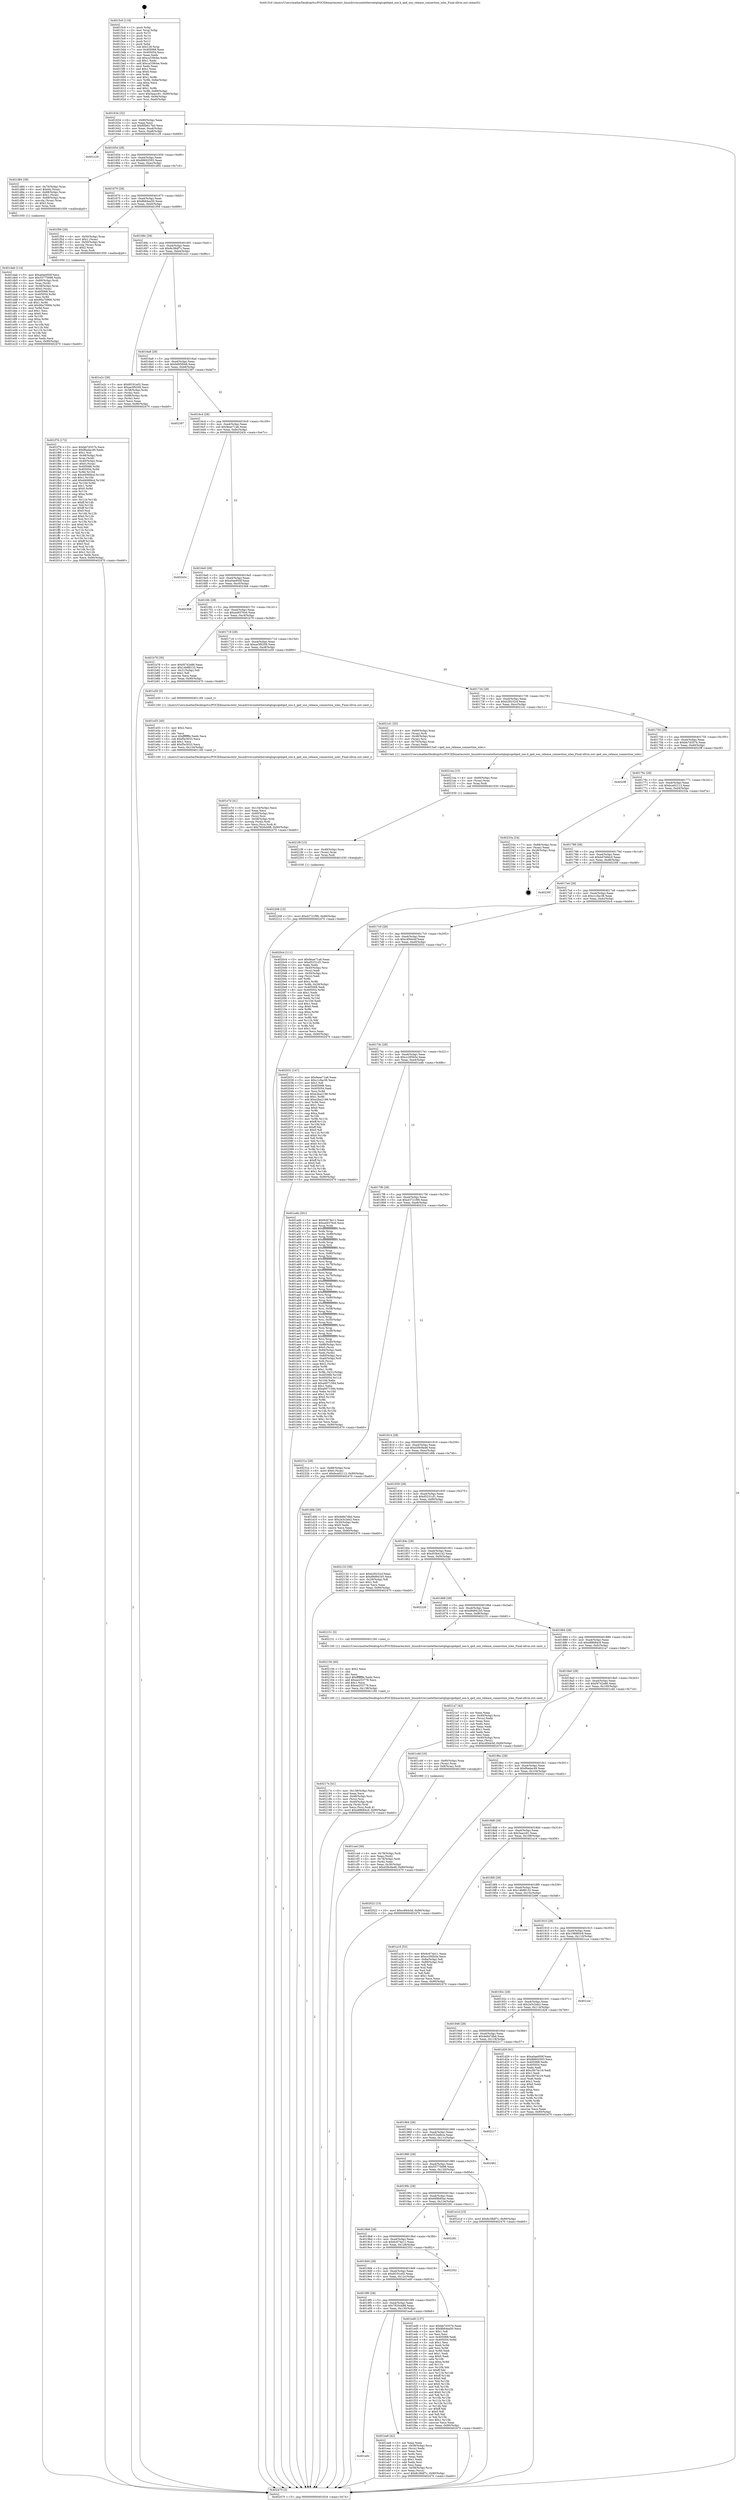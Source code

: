 digraph "0x4015c0" {
  label = "0x4015c0 (/mnt/c/Users/mathe/Desktop/tcc/POCII/binaries/extr_linuxdriversnetethernetqlogicqedqed_ooo.h_qed_ooo_release_connection_isles_Final-ollvm.out::main(0))"
  labelloc = "t"
  node[shape=record]

  Entry [label="",width=0.3,height=0.3,shape=circle,fillcolor=black,style=filled]
  "0x401634" [label="{
     0x401634 [32]\l
     | [instrs]\l
     &nbsp;&nbsp;0x401634 \<+6\>: mov -0x90(%rbp),%eax\l
     &nbsp;&nbsp;0x40163a \<+2\>: mov %eax,%ecx\l
     &nbsp;&nbsp;0x40163c \<+6\>: sub $0x85b617b0,%ecx\l
     &nbsp;&nbsp;0x401642 \<+6\>: mov %eax,-0xa4(%rbp)\l
     &nbsp;&nbsp;0x401648 \<+6\>: mov %ecx,-0xa8(%rbp)\l
     &nbsp;&nbsp;0x40164e \<+6\>: je 0000000000401c29 \<main+0x669\>\l
  }"]
  "0x401c29" [label="{
     0x401c29\l
  }", style=dashed]
  "0x401654" [label="{
     0x401654 [28]\l
     | [instrs]\l
     &nbsp;&nbsp;0x401654 \<+5\>: jmp 0000000000401659 \<main+0x99\>\l
     &nbsp;&nbsp;0x401659 \<+6\>: mov -0xa4(%rbp),%eax\l
     &nbsp;&nbsp;0x40165f \<+5\>: sub $0x89602503,%eax\l
     &nbsp;&nbsp;0x401664 \<+6\>: mov %eax,-0xac(%rbp)\l
     &nbsp;&nbsp;0x40166a \<+6\>: je 0000000000401d84 \<main+0x7c4\>\l
  }"]
  Exit [label="",width=0.3,height=0.3,shape=circle,fillcolor=black,style=filled,peripheries=2]
  "0x401d84" [label="{
     0x401d84 [39]\l
     | [instrs]\l
     &nbsp;&nbsp;0x401d84 \<+4\>: mov -0x70(%rbp),%rax\l
     &nbsp;&nbsp;0x401d88 \<+6\>: movl $0x64,(%rax)\l
     &nbsp;&nbsp;0x401d8e \<+4\>: mov -0x68(%rbp),%rax\l
     &nbsp;&nbsp;0x401d92 \<+6\>: movl $0x1,(%rax)\l
     &nbsp;&nbsp;0x401d98 \<+4\>: mov -0x68(%rbp),%rax\l
     &nbsp;&nbsp;0x401d9c \<+3\>: movslq (%rax),%rax\l
     &nbsp;&nbsp;0x401d9f \<+4\>: shl $0x2,%rax\l
     &nbsp;&nbsp;0x401da3 \<+3\>: mov %rax,%rdi\l
     &nbsp;&nbsp;0x401da6 \<+5\>: call 0000000000401050 \<malloc@plt\>\l
     | [calls]\l
     &nbsp;&nbsp;0x401050 \{1\} (unknown)\l
  }"]
  "0x401670" [label="{
     0x401670 [28]\l
     | [instrs]\l
     &nbsp;&nbsp;0x401670 \<+5\>: jmp 0000000000401675 \<main+0xb5\>\l
     &nbsp;&nbsp;0x401675 \<+6\>: mov -0xa4(%rbp),%eax\l
     &nbsp;&nbsp;0x40167b \<+5\>: sub $0x8b64ea50,%eax\l
     &nbsp;&nbsp;0x401680 \<+6\>: mov %eax,-0xb0(%rbp)\l
     &nbsp;&nbsp;0x401686 \<+6\>: je 0000000000401f59 \<main+0x999\>\l
  }"]
  "0x402208" [label="{
     0x402208 [15]\l
     | [instrs]\l
     &nbsp;&nbsp;0x402208 \<+10\>: movl $0xd3721f96,-0x90(%rbp)\l
     &nbsp;&nbsp;0x402212 \<+5\>: jmp 0000000000402470 \<main+0xeb0\>\l
  }"]
  "0x401f59" [label="{
     0x401f59 [29]\l
     | [instrs]\l
     &nbsp;&nbsp;0x401f59 \<+4\>: mov -0x50(%rbp),%rax\l
     &nbsp;&nbsp;0x401f5d \<+6\>: movl $0x1,(%rax)\l
     &nbsp;&nbsp;0x401f63 \<+4\>: mov -0x50(%rbp),%rax\l
     &nbsp;&nbsp;0x401f67 \<+3\>: movslq (%rax),%rax\l
     &nbsp;&nbsp;0x401f6a \<+4\>: shl $0x2,%rax\l
     &nbsp;&nbsp;0x401f6e \<+3\>: mov %rax,%rdi\l
     &nbsp;&nbsp;0x401f71 \<+5\>: call 0000000000401050 \<malloc@plt\>\l
     | [calls]\l
     &nbsp;&nbsp;0x401050 \{1\} (unknown)\l
  }"]
  "0x40168c" [label="{
     0x40168c [28]\l
     | [instrs]\l
     &nbsp;&nbsp;0x40168c \<+5\>: jmp 0000000000401691 \<main+0xd1\>\l
     &nbsp;&nbsp;0x401691 \<+6\>: mov -0xa4(%rbp),%eax\l
     &nbsp;&nbsp;0x401697 \<+5\>: sub $0x8c38df7c,%eax\l
     &nbsp;&nbsp;0x40169c \<+6\>: mov %eax,-0xb4(%rbp)\l
     &nbsp;&nbsp;0x4016a2 \<+6\>: je 0000000000401e2c \<main+0x86c\>\l
  }"]
  "0x4021f9" [label="{
     0x4021f9 [15]\l
     | [instrs]\l
     &nbsp;&nbsp;0x4021f9 \<+4\>: mov -0x48(%rbp),%rax\l
     &nbsp;&nbsp;0x4021fd \<+3\>: mov (%rax),%rax\l
     &nbsp;&nbsp;0x402200 \<+3\>: mov %rax,%rdi\l
     &nbsp;&nbsp;0x402203 \<+5\>: call 0000000000401030 \<free@plt\>\l
     | [calls]\l
     &nbsp;&nbsp;0x401030 \{1\} (unknown)\l
  }"]
  "0x401e2c" [label="{
     0x401e2c [36]\l
     | [instrs]\l
     &nbsp;&nbsp;0x401e2c \<+5\>: mov $0x6f191e02,%eax\l
     &nbsp;&nbsp;0x401e31 \<+5\>: mov $0xae3f0209,%ecx\l
     &nbsp;&nbsp;0x401e36 \<+4\>: mov -0x58(%rbp),%rdx\l
     &nbsp;&nbsp;0x401e3a \<+2\>: mov (%rdx),%esi\l
     &nbsp;&nbsp;0x401e3c \<+4\>: mov -0x68(%rbp),%rdx\l
     &nbsp;&nbsp;0x401e40 \<+2\>: cmp (%rdx),%esi\l
     &nbsp;&nbsp;0x401e42 \<+3\>: cmovl %ecx,%eax\l
     &nbsp;&nbsp;0x401e45 \<+6\>: mov %eax,-0x90(%rbp)\l
     &nbsp;&nbsp;0x401e4b \<+5\>: jmp 0000000000402470 \<main+0xeb0\>\l
  }"]
  "0x4016a8" [label="{
     0x4016a8 [28]\l
     | [instrs]\l
     &nbsp;&nbsp;0x4016a8 \<+5\>: jmp 00000000004016ad \<main+0xed\>\l
     &nbsp;&nbsp;0x4016ad \<+6\>: mov -0xa4(%rbp),%eax\l
     &nbsp;&nbsp;0x4016b3 \<+5\>: sub $0x9d95f048,%eax\l
     &nbsp;&nbsp;0x4016b8 \<+6\>: mov %eax,-0xb8(%rbp)\l
     &nbsp;&nbsp;0x4016be \<+6\>: je 0000000000402397 \<main+0xdd7\>\l
  }"]
  "0x4021ea" [label="{
     0x4021ea [15]\l
     | [instrs]\l
     &nbsp;&nbsp;0x4021ea \<+4\>: mov -0x60(%rbp),%rax\l
     &nbsp;&nbsp;0x4021ee \<+3\>: mov (%rax),%rax\l
     &nbsp;&nbsp;0x4021f1 \<+3\>: mov %rax,%rdi\l
     &nbsp;&nbsp;0x4021f4 \<+5\>: call 0000000000401030 \<free@plt\>\l
     | [calls]\l
     &nbsp;&nbsp;0x401030 \{1\} (unknown)\l
  }"]
  "0x402397" [label="{
     0x402397\l
  }", style=dashed]
  "0x4016c4" [label="{
     0x4016c4 [28]\l
     | [instrs]\l
     &nbsp;&nbsp;0x4016c4 \<+5\>: jmp 00000000004016c9 \<main+0x109\>\l
     &nbsp;&nbsp;0x4016c9 \<+6\>: mov -0xa4(%rbp),%eax\l
     &nbsp;&nbsp;0x4016cf \<+5\>: sub $0x9eae71a6,%eax\l
     &nbsp;&nbsp;0x4016d4 \<+6\>: mov %eax,-0xbc(%rbp)\l
     &nbsp;&nbsp;0x4016da \<+6\>: je 000000000040243c \<main+0xe7c\>\l
  }"]
  "0x40217e" [label="{
     0x40217e [41]\l
     | [instrs]\l
     &nbsp;&nbsp;0x40217e \<+6\>: mov -0x138(%rbp),%ecx\l
     &nbsp;&nbsp;0x402184 \<+3\>: imul %eax,%ecx\l
     &nbsp;&nbsp;0x402187 \<+4\>: mov -0x48(%rbp),%rsi\l
     &nbsp;&nbsp;0x40218b \<+3\>: mov (%rsi),%rsi\l
     &nbsp;&nbsp;0x40218e \<+4\>: mov -0x40(%rbp),%rdi\l
     &nbsp;&nbsp;0x402192 \<+3\>: movslq (%rdi),%rdi\l
     &nbsp;&nbsp;0x402195 \<+3\>: mov %ecx,(%rsi,%rdi,4)\l
     &nbsp;&nbsp;0x402198 \<+10\>: movl $0xe88684c9,-0x90(%rbp)\l
     &nbsp;&nbsp;0x4021a2 \<+5\>: jmp 0000000000402470 \<main+0xeb0\>\l
  }"]
  "0x40243c" [label="{
     0x40243c\l
  }", style=dashed]
  "0x4016e0" [label="{
     0x4016e0 [28]\l
     | [instrs]\l
     &nbsp;&nbsp;0x4016e0 \<+5\>: jmp 00000000004016e5 \<main+0x125\>\l
     &nbsp;&nbsp;0x4016e5 \<+6\>: mov -0xa4(%rbp),%eax\l
     &nbsp;&nbsp;0x4016eb \<+5\>: sub $0xa0ae950f,%eax\l
     &nbsp;&nbsp;0x4016f0 \<+6\>: mov %eax,-0xc0(%rbp)\l
     &nbsp;&nbsp;0x4016f6 \<+6\>: je 00000000004023b8 \<main+0xdf8\>\l
  }"]
  "0x402156" [label="{
     0x402156 [40]\l
     | [instrs]\l
     &nbsp;&nbsp;0x402156 \<+5\>: mov $0x2,%ecx\l
     &nbsp;&nbsp;0x40215b \<+1\>: cltd\l
     &nbsp;&nbsp;0x40215c \<+2\>: idiv %ecx\l
     &nbsp;&nbsp;0x40215e \<+6\>: imul $0xfffffffe,%edx,%ecx\l
     &nbsp;&nbsp;0x402164 \<+6\>: add $0xee253778,%ecx\l
     &nbsp;&nbsp;0x40216a \<+3\>: add $0x1,%ecx\l
     &nbsp;&nbsp;0x40216d \<+6\>: sub $0xee253778,%ecx\l
     &nbsp;&nbsp;0x402173 \<+6\>: mov %ecx,-0x138(%rbp)\l
     &nbsp;&nbsp;0x402179 \<+5\>: call 0000000000401160 \<next_i\>\l
     | [calls]\l
     &nbsp;&nbsp;0x401160 \{1\} (/mnt/c/Users/mathe/Desktop/tcc/POCII/binaries/extr_linuxdriversnetethernetqlogicqedqed_ooo.h_qed_ooo_release_connection_isles_Final-ollvm.out::next_i)\l
  }"]
  "0x4023b8" [label="{
     0x4023b8\l
  }", style=dashed]
  "0x4016fc" [label="{
     0x4016fc [28]\l
     | [instrs]\l
     &nbsp;&nbsp;0x4016fc \<+5\>: jmp 0000000000401701 \<main+0x141\>\l
     &nbsp;&nbsp;0x401701 \<+6\>: mov -0xa4(%rbp),%eax\l
     &nbsp;&nbsp;0x401707 \<+5\>: sub $0xa49376c6,%eax\l
     &nbsp;&nbsp;0x40170c \<+6\>: mov %eax,-0xc4(%rbp)\l
     &nbsp;&nbsp;0x401712 \<+6\>: je 0000000000401b78 \<main+0x5b8\>\l
  }"]
  "0x401f76" [label="{
     0x401f76 [172]\l
     | [instrs]\l
     &nbsp;&nbsp;0x401f76 \<+5\>: mov $0xbb7d357b,%ecx\l
     &nbsp;&nbsp;0x401f7b \<+5\>: mov $0xf6adac49,%edx\l
     &nbsp;&nbsp;0x401f80 \<+3\>: mov $0x1,%sil\l
     &nbsp;&nbsp;0x401f83 \<+4\>: mov -0x48(%rbp),%rdi\l
     &nbsp;&nbsp;0x401f87 \<+3\>: mov %rax,(%rdi)\l
     &nbsp;&nbsp;0x401f8a \<+4\>: mov -0x40(%rbp),%rax\l
     &nbsp;&nbsp;0x401f8e \<+6\>: movl $0x0,(%rax)\l
     &nbsp;&nbsp;0x401f94 \<+8\>: mov 0x405068,%r8d\l
     &nbsp;&nbsp;0x401f9c \<+8\>: mov 0x405054,%r9d\l
     &nbsp;&nbsp;0x401fa4 \<+3\>: mov %r8d,%r10d\l
     &nbsp;&nbsp;0x401fa7 \<+7\>: sub $0xd406fdcd,%r10d\l
     &nbsp;&nbsp;0x401fae \<+4\>: sub $0x1,%r10d\l
     &nbsp;&nbsp;0x401fb2 \<+7\>: add $0xd406fdcd,%r10d\l
     &nbsp;&nbsp;0x401fb9 \<+4\>: imul %r10d,%r8d\l
     &nbsp;&nbsp;0x401fbd \<+4\>: and $0x1,%r8d\l
     &nbsp;&nbsp;0x401fc1 \<+4\>: cmp $0x0,%r8d\l
     &nbsp;&nbsp;0x401fc5 \<+4\>: sete %r11b\l
     &nbsp;&nbsp;0x401fc9 \<+4\>: cmp $0xa,%r9d\l
     &nbsp;&nbsp;0x401fcd \<+3\>: setl %bl\l
     &nbsp;&nbsp;0x401fd0 \<+3\>: mov %r11b,%r14b\l
     &nbsp;&nbsp;0x401fd3 \<+4\>: xor $0xff,%r14b\l
     &nbsp;&nbsp;0x401fd7 \<+3\>: mov %bl,%r15b\l
     &nbsp;&nbsp;0x401fda \<+4\>: xor $0xff,%r15b\l
     &nbsp;&nbsp;0x401fde \<+4\>: xor $0x0,%sil\l
     &nbsp;&nbsp;0x401fe2 \<+3\>: mov %r14b,%r12b\l
     &nbsp;&nbsp;0x401fe5 \<+4\>: and $0x0,%r12b\l
     &nbsp;&nbsp;0x401fe9 \<+3\>: and %sil,%r11b\l
     &nbsp;&nbsp;0x401fec \<+3\>: mov %r15b,%r13b\l
     &nbsp;&nbsp;0x401fef \<+4\>: and $0x0,%r13b\l
     &nbsp;&nbsp;0x401ff3 \<+3\>: and %sil,%bl\l
     &nbsp;&nbsp;0x401ff6 \<+3\>: or %r11b,%r12b\l
     &nbsp;&nbsp;0x401ff9 \<+3\>: or %bl,%r13b\l
     &nbsp;&nbsp;0x401ffc \<+3\>: xor %r13b,%r12b\l
     &nbsp;&nbsp;0x401fff \<+3\>: or %r15b,%r14b\l
     &nbsp;&nbsp;0x402002 \<+4\>: xor $0xff,%r14b\l
     &nbsp;&nbsp;0x402006 \<+4\>: or $0x0,%sil\l
     &nbsp;&nbsp;0x40200a \<+3\>: and %sil,%r14b\l
     &nbsp;&nbsp;0x40200d \<+3\>: or %r14b,%r12b\l
     &nbsp;&nbsp;0x402010 \<+4\>: test $0x1,%r12b\l
     &nbsp;&nbsp;0x402014 \<+3\>: cmovne %edx,%ecx\l
     &nbsp;&nbsp;0x402017 \<+6\>: mov %ecx,-0x90(%rbp)\l
     &nbsp;&nbsp;0x40201d \<+5\>: jmp 0000000000402470 \<main+0xeb0\>\l
  }"]
  "0x401b78" [label="{
     0x401b78 [30]\l
     | [instrs]\l
     &nbsp;&nbsp;0x401b78 \<+5\>: mov $0xf4742e86,%eax\l
     &nbsp;&nbsp;0x401b7d \<+5\>: mov $0x14b88132,%ecx\l
     &nbsp;&nbsp;0x401b82 \<+3\>: mov -0x31(%rbp),%dl\l
     &nbsp;&nbsp;0x401b85 \<+3\>: test $0x1,%dl\l
     &nbsp;&nbsp;0x401b88 \<+3\>: cmovne %ecx,%eax\l
     &nbsp;&nbsp;0x401b8b \<+6\>: mov %eax,-0x90(%rbp)\l
     &nbsp;&nbsp;0x401b91 \<+5\>: jmp 0000000000402470 \<main+0xeb0\>\l
  }"]
  "0x401718" [label="{
     0x401718 [28]\l
     | [instrs]\l
     &nbsp;&nbsp;0x401718 \<+5\>: jmp 000000000040171d \<main+0x15d\>\l
     &nbsp;&nbsp;0x40171d \<+6\>: mov -0xa4(%rbp),%eax\l
     &nbsp;&nbsp;0x401723 \<+5\>: sub $0xae3f0209,%eax\l
     &nbsp;&nbsp;0x401728 \<+6\>: mov %eax,-0xc8(%rbp)\l
     &nbsp;&nbsp;0x40172e \<+6\>: je 0000000000401e50 \<main+0x890\>\l
  }"]
  "0x401a0c" [label="{
     0x401a0c\l
  }", style=dashed]
  "0x401e50" [label="{
     0x401e50 [5]\l
     | [instrs]\l
     &nbsp;&nbsp;0x401e50 \<+5\>: call 0000000000401160 \<next_i\>\l
     | [calls]\l
     &nbsp;&nbsp;0x401160 \{1\} (/mnt/c/Users/mathe/Desktop/tcc/POCII/binaries/extr_linuxdriversnetethernetqlogicqedqed_ooo.h_qed_ooo_release_connection_isles_Final-ollvm.out::next_i)\l
  }"]
  "0x401734" [label="{
     0x401734 [28]\l
     | [instrs]\l
     &nbsp;&nbsp;0x401734 \<+5\>: jmp 0000000000401739 \<main+0x179\>\l
     &nbsp;&nbsp;0x401739 \<+6\>: mov -0xa4(%rbp),%eax\l
     &nbsp;&nbsp;0x40173f \<+5\>: sub $0xb29232cf,%eax\l
     &nbsp;&nbsp;0x401744 \<+6\>: mov %eax,-0xcc(%rbp)\l
     &nbsp;&nbsp;0x40174a \<+6\>: je 00000000004021d1 \<main+0xc11\>\l
  }"]
  "0x401ea6" [label="{
     0x401ea6 [42]\l
     | [instrs]\l
     &nbsp;&nbsp;0x401ea6 \<+2\>: xor %eax,%eax\l
     &nbsp;&nbsp;0x401ea8 \<+4\>: mov -0x58(%rbp),%rcx\l
     &nbsp;&nbsp;0x401eac \<+2\>: mov (%rcx),%edx\l
     &nbsp;&nbsp;0x401eae \<+2\>: mov %eax,%esi\l
     &nbsp;&nbsp;0x401eb0 \<+2\>: sub %edx,%esi\l
     &nbsp;&nbsp;0x401eb2 \<+2\>: mov %eax,%edx\l
     &nbsp;&nbsp;0x401eb4 \<+3\>: sub $0x1,%edx\l
     &nbsp;&nbsp;0x401eb7 \<+2\>: add %edx,%esi\l
     &nbsp;&nbsp;0x401eb9 \<+2\>: sub %esi,%eax\l
     &nbsp;&nbsp;0x401ebb \<+4\>: mov -0x58(%rbp),%rcx\l
     &nbsp;&nbsp;0x401ebf \<+2\>: mov %eax,(%rcx)\l
     &nbsp;&nbsp;0x401ec1 \<+10\>: movl $0x8c38df7c,-0x90(%rbp)\l
     &nbsp;&nbsp;0x401ecb \<+5\>: jmp 0000000000402470 \<main+0xeb0\>\l
  }"]
  "0x4021d1" [label="{
     0x4021d1 [25]\l
     | [instrs]\l
     &nbsp;&nbsp;0x4021d1 \<+4\>: mov -0x60(%rbp),%rax\l
     &nbsp;&nbsp;0x4021d5 \<+3\>: mov (%rax),%rdi\l
     &nbsp;&nbsp;0x4021d8 \<+4\>: mov -0x48(%rbp),%rax\l
     &nbsp;&nbsp;0x4021dc \<+3\>: mov (%rax),%rsi\l
     &nbsp;&nbsp;0x4021df \<+4\>: mov -0x70(%rbp),%rax\l
     &nbsp;&nbsp;0x4021e3 \<+2\>: mov (%rax),%edx\l
     &nbsp;&nbsp;0x4021e5 \<+5\>: call 00000000004015a0 \<qed_ooo_release_connection_isles\>\l
     | [calls]\l
     &nbsp;&nbsp;0x4015a0 \{1\} (/mnt/c/Users/mathe/Desktop/tcc/POCII/binaries/extr_linuxdriversnetethernetqlogicqedqed_ooo.h_qed_ooo_release_connection_isles_Final-ollvm.out::qed_ooo_release_connection_isles)\l
  }"]
  "0x401750" [label="{
     0x401750 [28]\l
     | [instrs]\l
     &nbsp;&nbsp;0x401750 \<+5\>: jmp 0000000000401755 \<main+0x195\>\l
     &nbsp;&nbsp;0x401755 \<+6\>: mov -0xa4(%rbp),%eax\l
     &nbsp;&nbsp;0x40175b \<+5\>: sub $0xbb7d357b,%eax\l
     &nbsp;&nbsp;0x401760 \<+6\>: mov %eax,-0xd0(%rbp)\l
     &nbsp;&nbsp;0x401766 \<+6\>: je 00000000004023ff \<main+0xe3f\>\l
  }"]
  "0x4019f0" [label="{
     0x4019f0 [28]\l
     | [instrs]\l
     &nbsp;&nbsp;0x4019f0 \<+5\>: jmp 00000000004019f5 \<main+0x435\>\l
     &nbsp;&nbsp;0x4019f5 \<+6\>: mov -0xa4(%rbp),%eax\l
     &nbsp;&nbsp;0x4019fb \<+5\>: sub $0x7820cb98,%eax\l
     &nbsp;&nbsp;0x401a00 \<+6\>: mov %eax,-0x130(%rbp)\l
     &nbsp;&nbsp;0x401a06 \<+6\>: je 0000000000401ea6 \<main+0x8e6\>\l
  }"]
  "0x4023ff" [label="{
     0x4023ff\l
  }", style=dashed]
  "0x40176c" [label="{
     0x40176c [28]\l
     | [instrs]\l
     &nbsp;&nbsp;0x40176c \<+5\>: jmp 0000000000401771 \<main+0x1b1\>\l
     &nbsp;&nbsp;0x401771 \<+6\>: mov -0xa4(%rbp),%eax\l
     &nbsp;&nbsp;0x401777 \<+5\>: sub $0xbca02113,%eax\l
     &nbsp;&nbsp;0x40177c \<+6\>: mov %eax,-0xd4(%rbp)\l
     &nbsp;&nbsp;0x401782 \<+6\>: je 000000000040233a \<main+0xd7a\>\l
  }"]
  "0x401ed0" [label="{
     0x401ed0 [137]\l
     | [instrs]\l
     &nbsp;&nbsp;0x401ed0 \<+5\>: mov $0xbb7d357b,%eax\l
     &nbsp;&nbsp;0x401ed5 \<+5\>: mov $0x8b64ea50,%ecx\l
     &nbsp;&nbsp;0x401eda \<+2\>: mov $0x1,%dl\l
     &nbsp;&nbsp;0x401edc \<+2\>: xor %esi,%esi\l
     &nbsp;&nbsp;0x401ede \<+7\>: mov 0x405068,%edi\l
     &nbsp;&nbsp;0x401ee5 \<+8\>: mov 0x405054,%r8d\l
     &nbsp;&nbsp;0x401eed \<+3\>: sub $0x1,%esi\l
     &nbsp;&nbsp;0x401ef0 \<+3\>: mov %edi,%r9d\l
     &nbsp;&nbsp;0x401ef3 \<+3\>: add %esi,%r9d\l
     &nbsp;&nbsp;0x401ef6 \<+4\>: imul %r9d,%edi\l
     &nbsp;&nbsp;0x401efa \<+3\>: and $0x1,%edi\l
     &nbsp;&nbsp;0x401efd \<+3\>: cmp $0x0,%edi\l
     &nbsp;&nbsp;0x401f00 \<+4\>: sete %r10b\l
     &nbsp;&nbsp;0x401f04 \<+4\>: cmp $0xa,%r8d\l
     &nbsp;&nbsp;0x401f08 \<+4\>: setl %r11b\l
     &nbsp;&nbsp;0x401f0c \<+3\>: mov %r10b,%bl\l
     &nbsp;&nbsp;0x401f0f \<+3\>: xor $0xff,%bl\l
     &nbsp;&nbsp;0x401f12 \<+3\>: mov %r11b,%r14b\l
     &nbsp;&nbsp;0x401f15 \<+4\>: xor $0xff,%r14b\l
     &nbsp;&nbsp;0x401f19 \<+3\>: xor $0x0,%dl\l
     &nbsp;&nbsp;0x401f1c \<+3\>: mov %bl,%r15b\l
     &nbsp;&nbsp;0x401f1f \<+4\>: and $0x0,%r15b\l
     &nbsp;&nbsp;0x401f23 \<+3\>: and %dl,%r10b\l
     &nbsp;&nbsp;0x401f26 \<+3\>: mov %r14b,%r12b\l
     &nbsp;&nbsp;0x401f29 \<+4\>: and $0x0,%r12b\l
     &nbsp;&nbsp;0x401f2d \<+3\>: and %dl,%r11b\l
     &nbsp;&nbsp;0x401f30 \<+3\>: or %r10b,%r15b\l
     &nbsp;&nbsp;0x401f33 \<+3\>: or %r11b,%r12b\l
     &nbsp;&nbsp;0x401f36 \<+3\>: xor %r12b,%r15b\l
     &nbsp;&nbsp;0x401f39 \<+3\>: or %r14b,%bl\l
     &nbsp;&nbsp;0x401f3c \<+3\>: xor $0xff,%bl\l
     &nbsp;&nbsp;0x401f3f \<+3\>: or $0x0,%dl\l
     &nbsp;&nbsp;0x401f42 \<+2\>: and %dl,%bl\l
     &nbsp;&nbsp;0x401f44 \<+3\>: or %bl,%r15b\l
     &nbsp;&nbsp;0x401f47 \<+4\>: test $0x1,%r15b\l
     &nbsp;&nbsp;0x401f4b \<+3\>: cmovne %ecx,%eax\l
     &nbsp;&nbsp;0x401f4e \<+6\>: mov %eax,-0x90(%rbp)\l
     &nbsp;&nbsp;0x401f54 \<+5\>: jmp 0000000000402470 \<main+0xeb0\>\l
  }"]
  "0x40233a" [label="{
     0x40233a [24]\l
     | [instrs]\l
     &nbsp;&nbsp;0x40233a \<+7\>: mov -0x88(%rbp),%rax\l
     &nbsp;&nbsp;0x402341 \<+2\>: mov (%rax),%eax\l
     &nbsp;&nbsp;0x402343 \<+4\>: lea -0x28(%rbp),%rsp\l
     &nbsp;&nbsp;0x402347 \<+1\>: pop %rbx\l
     &nbsp;&nbsp;0x402348 \<+2\>: pop %r12\l
     &nbsp;&nbsp;0x40234a \<+2\>: pop %r13\l
     &nbsp;&nbsp;0x40234c \<+2\>: pop %r14\l
     &nbsp;&nbsp;0x40234e \<+2\>: pop %r15\l
     &nbsp;&nbsp;0x402350 \<+1\>: pop %rbp\l
     &nbsp;&nbsp;0x402351 \<+1\>: ret\l
  }"]
  "0x401788" [label="{
     0x401788 [28]\l
     | [instrs]\l
     &nbsp;&nbsp;0x401788 \<+5\>: jmp 000000000040178d \<main+0x1cd\>\l
     &nbsp;&nbsp;0x40178d \<+6\>: mov -0xa4(%rbp),%eax\l
     &nbsp;&nbsp;0x401793 \<+5\>: sub $0xbd7b94c0,%eax\l
     &nbsp;&nbsp;0x401798 \<+6\>: mov %eax,-0xd8(%rbp)\l
     &nbsp;&nbsp;0x40179e \<+6\>: je 000000000040230f \<main+0xd4f\>\l
  }"]
  "0x4019d4" [label="{
     0x4019d4 [28]\l
     | [instrs]\l
     &nbsp;&nbsp;0x4019d4 \<+5\>: jmp 00000000004019d9 \<main+0x419\>\l
     &nbsp;&nbsp;0x4019d9 \<+6\>: mov -0xa4(%rbp),%eax\l
     &nbsp;&nbsp;0x4019df \<+5\>: sub $0x6f191e02,%eax\l
     &nbsp;&nbsp;0x4019e4 \<+6\>: mov %eax,-0x12c(%rbp)\l
     &nbsp;&nbsp;0x4019ea \<+6\>: je 0000000000401ed0 \<main+0x910\>\l
  }"]
  "0x40230f" [label="{
     0x40230f\l
  }", style=dashed]
  "0x4017a4" [label="{
     0x4017a4 [28]\l
     | [instrs]\l
     &nbsp;&nbsp;0x4017a4 \<+5\>: jmp 00000000004017a9 \<main+0x1e9\>\l
     &nbsp;&nbsp;0x4017a9 \<+6\>: mov -0xa4(%rbp),%eax\l
     &nbsp;&nbsp;0x4017af \<+5\>: sub $0xc1cfac38,%eax\l
     &nbsp;&nbsp;0x4017b4 \<+6\>: mov %eax,-0xdc(%rbp)\l
     &nbsp;&nbsp;0x4017ba \<+6\>: je 00000000004020c4 \<main+0xb04\>\l
  }"]
  "0x402352" [label="{
     0x402352\l
  }", style=dashed]
  "0x4020c4" [label="{
     0x4020c4 [111]\l
     | [instrs]\l
     &nbsp;&nbsp;0x4020c4 \<+5\>: mov $0x9eae71a6,%eax\l
     &nbsp;&nbsp;0x4020c9 \<+5\>: mov $0xd5231cf1,%ecx\l
     &nbsp;&nbsp;0x4020ce \<+2\>: xor %edx,%edx\l
     &nbsp;&nbsp;0x4020d0 \<+4\>: mov -0x40(%rbp),%rsi\l
     &nbsp;&nbsp;0x4020d4 \<+2\>: mov (%rsi),%edi\l
     &nbsp;&nbsp;0x4020d6 \<+4\>: mov -0x50(%rbp),%rsi\l
     &nbsp;&nbsp;0x4020da \<+2\>: cmp (%rsi),%edi\l
     &nbsp;&nbsp;0x4020dc \<+4\>: setl %r8b\l
     &nbsp;&nbsp;0x4020e0 \<+4\>: and $0x1,%r8b\l
     &nbsp;&nbsp;0x4020e4 \<+4\>: mov %r8b,-0x29(%rbp)\l
     &nbsp;&nbsp;0x4020e8 \<+7\>: mov 0x405068,%edi\l
     &nbsp;&nbsp;0x4020ef \<+8\>: mov 0x405054,%r9d\l
     &nbsp;&nbsp;0x4020f7 \<+3\>: sub $0x1,%edx\l
     &nbsp;&nbsp;0x4020fa \<+3\>: mov %edi,%r10d\l
     &nbsp;&nbsp;0x4020fd \<+3\>: add %edx,%r10d\l
     &nbsp;&nbsp;0x402100 \<+4\>: imul %r10d,%edi\l
     &nbsp;&nbsp;0x402104 \<+3\>: and $0x1,%edi\l
     &nbsp;&nbsp;0x402107 \<+3\>: cmp $0x0,%edi\l
     &nbsp;&nbsp;0x40210a \<+4\>: sete %r8b\l
     &nbsp;&nbsp;0x40210e \<+4\>: cmp $0xa,%r9d\l
     &nbsp;&nbsp;0x402112 \<+4\>: setl %r11b\l
     &nbsp;&nbsp;0x402116 \<+3\>: mov %r8b,%bl\l
     &nbsp;&nbsp;0x402119 \<+3\>: and %r11b,%bl\l
     &nbsp;&nbsp;0x40211c \<+3\>: xor %r11b,%r8b\l
     &nbsp;&nbsp;0x40211f \<+3\>: or %r8b,%bl\l
     &nbsp;&nbsp;0x402122 \<+3\>: test $0x1,%bl\l
     &nbsp;&nbsp;0x402125 \<+3\>: cmovne %ecx,%eax\l
     &nbsp;&nbsp;0x402128 \<+6\>: mov %eax,-0x90(%rbp)\l
     &nbsp;&nbsp;0x40212e \<+5\>: jmp 0000000000402470 \<main+0xeb0\>\l
  }"]
  "0x4017c0" [label="{
     0x4017c0 [28]\l
     | [instrs]\l
     &nbsp;&nbsp;0x4017c0 \<+5\>: jmp 00000000004017c5 \<main+0x205\>\l
     &nbsp;&nbsp;0x4017c5 \<+6\>: mov -0xa4(%rbp),%eax\l
     &nbsp;&nbsp;0x4017cb \<+5\>: sub $0xc4f44cbf,%eax\l
     &nbsp;&nbsp;0x4017d0 \<+6\>: mov %eax,-0xe0(%rbp)\l
     &nbsp;&nbsp;0x4017d6 \<+6\>: je 0000000000402031 \<main+0xa71\>\l
  }"]
  "0x4019b8" [label="{
     0x4019b8 [28]\l
     | [instrs]\l
     &nbsp;&nbsp;0x4019b8 \<+5\>: jmp 00000000004019bd \<main+0x3fd\>\l
     &nbsp;&nbsp;0x4019bd \<+6\>: mov -0xa4(%rbp),%eax\l
     &nbsp;&nbsp;0x4019c3 \<+5\>: sub $0x6c674e11,%eax\l
     &nbsp;&nbsp;0x4019c8 \<+6\>: mov %eax,-0x128(%rbp)\l
     &nbsp;&nbsp;0x4019ce \<+6\>: je 0000000000402352 \<main+0xd92\>\l
  }"]
  "0x402031" [label="{
     0x402031 [147]\l
     | [instrs]\l
     &nbsp;&nbsp;0x402031 \<+5\>: mov $0x9eae71a6,%eax\l
     &nbsp;&nbsp;0x402036 \<+5\>: mov $0xc1cfac38,%ecx\l
     &nbsp;&nbsp;0x40203b \<+2\>: mov $0x1,%dl\l
     &nbsp;&nbsp;0x40203d \<+7\>: mov 0x405068,%esi\l
     &nbsp;&nbsp;0x402044 \<+7\>: mov 0x405054,%edi\l
     &nbsp;&nbsp;0x40204b \<+3\>: mov %esi,%r8d\l
     &nbsp;&nbsp;0x40204e \<+7\>: sub $0xe2ba2198,%r8d\l
     &nbsp;&nbsp;0x402055 \<+4\>: sub $0x1,%r8d\l
     &nbsp;&nbsp;0x402059 \<+7\>: add $0xe2ba2198,%r8d\l
     &nbsp;&nbsp;0x402060 \<+4\>: imul %r8d,%esi\l
     &nbsp;&nbsp;0x402064 \<+3\>: and $0x1,%esi\l
     &nbsp;&nbsp;0x402067 \<+3\>: cmp $0x0,%esi\l
     &nbsp;&nbsp;0x40206a \<+4\>: sete %r9b\l
     &nbsp;&nbsp;0x40206e \<+3\>: cmp $0xa,%edi\l
     &nbsp;&nbsp;0x402071 \<+4\>: setl %r10b\l
     &nbsp;&nbsp;0x402075 \<+3\>: mov %r9b,%r11b\l
     &nbsp;&nbsp;0x402078 \<+4\>: xor $0xff,%r11b\l
     &nbsp;&nbsp;0x40207c \<+3\>: mov %r10b,%bl\l
     &nbsp;&nbsp;0x40207f \<+3\>: xor $0xff,%bl\l
     &nbsp;&nbsp;0x402082 \<+3\>: xor $0x0,%dl\l
     &nbsp;&nbsp;0x402085 \<+3\>: mov %r11b,%r14b\l
     &nbsp;&nbsp;0x402088 \<+4\>: and $0x0,%r14b\l
     &nbsp;&nbsp;0x40208c \<+3\>: and %dl,%r9b\l
     &nbsp;&nbsp;0x40208f \<+3\>: mov %bl,%r15b\l
     &nbsp;&nbsp;0x402092 \<+4\>: and $0x0,%r15b\l
     &nbsp;&nbsp;0x402096 \<+3\>: and %dl,%r10b\l
     &nbsp;&nbsp;0x402099 \<+3\>: or %r9b,%r14b\l
     &nbsp;&nbsp;0x40209c \<+3\>: or %r10b,%r15b\l
     &nbsp;&nbsp;0x40209f \<+3\>: xor %r15b,%r14b\l
     &nbsp;&nbsp;0x4020a2 \<+3\>: or %bl,%r11b\l
     &nbsp;&nbsp;0x4020a5 \<+4\>: xor $0xff,%r11b\l
     &nbsp;&nbsp;0x4020a9 \<+3\>: or $0x0,%dl\l
     &nbsp;&nbsp;0x4020ac \<+3\>: and %dl,%r11b\l
     &nbsp;&nbsp;0x4020af \<+3\>: or %r11b,%r14b\l
     &nbsp;&nbsp;0x4020b2 \<+4\>: test $0x1,%r14b\l
     &nbsp;&nbsp;0x4020b6 \<+3\>: cmovne %ecx,%eax\l
     &nbsp;&nbsp;0x4020b9 \<+6\>: mov %eax,-0x90(%rbp)\l
     &nbsp;&nbsp;0x4020bf \<+5\>: jmp 0000000000402470 \<main+0xeb0\>\l
  }"]
  "0x4017dc" [label="{
     0x4017dc [28]\l
     | [instrs]\l
     &nbsp;&nbsp;0x4017dc \<+5\>: jmp 00000000004017e1 \<main+0x221\>\l
     &nbsp;&nbsp;0x4017e1 \<+6\>: mov -0xa4(%rbp),%eax\l
     &nbsp;&nbsp;0x4017e7 \<+5\>: sub $0xcc295b5e,%eax\l
     &nbsp;&nbsp;0x4017ec \<+6\>: mov %eax,-0xe4(%rbp)\l
     &nbsp;&nbsp;0x4017f2 \<+6\>: je 0000000000401a4b \<main+0x48b\>\l
  }"]
  "0x402281" [label="{
     0x402281\l
  }", style=dashed]
  "0x401a4b" [label="{
     0x401a4b [301]\l
     | [instrs]\l
     &nbsp;&nbsp;0x401a4b \<+5\>: mov $0x6c674e11,%eax\l
     &nbsp;&nbsp;0x401a50 \<+5\>: mov $0xa49376c6,%ecx\l
     &nbsp;&nbsp;0x401a55 \<+3\>: mov %rsp,%rdx\l
     &nbsp;&nbsp;0x401a58 \<+4\>: add $0xfffffffffffffff0,%rdx\l
     &nbsp;&nbsp;0x401a5c \<+3\>: mov %rdx,%rsp\l
     &nbsp;&nbsp;0x401a5f \<+7\>: mov %rdx,-0x88(%rbp)\l
     &nbsp;&nbsp;0x401a66 \<+3\>: mov %rsp,%rdx\l
     &nbsp;&nbsp;0x401a69 \<+4\>: add $0xfffffffffffffff0,%rdx\l
     &nbsp;&nbsp;0x401a6d \<+3\>: mov %rdx,%rsp\l
     &nbsp;&nbsp;0x401a70 \<+3\>: mov %rsp,%rsi\l
     &nbsp;&nbsp;0x401a73 \<+4\>: add $0xfffffffffffffff0,%rsi\l
     &nbsp;&nbsp;0x401a77 \<+3\>: mov %rsi,%rsp\l
     &nbsp;&nbsp;0x401a7a \<+4\>: mov %rsi,-0x80(%rbp)\l
     &nbsp;&nbsp;0x401a7e \<+3\>: mov %rsp,%rsi\l
     &nbsp;&nbsp;0x401a81 \<+4\>: add $0xfffffffffffffff0,%rsi\l
     &nbsp;&nbsp;0x401a85 \<+3\>: mov %rsi,%rsp\l
     &nbsp;&nbsp;0x401a88 \<+4\>: mov %rsi,-0x78(%rbp)\l
     &nbsp;&nbsp;0x401a8c \<+3\>: mov %rsp,%rsi\l
     &nbsp;&nbsp;0x401a8f \<+4\>: add $0xfffffffffffffff0,%rsi\l
     &nbsp;&nbsp;0x401a93 \<+3\>: mov %rsi,%rsp\l
     &nbsp;&nbsp;0x401a96 \<+4\>: mov %rsi,-0x70(%rbp)\l
     &nbsp;&nbsp;0x401a9a \<+3\>: mov %rsp,%rsi\l
     &nbsp;&nbsp;0x401a9d \<+4\>: add $0xfffffffffffffff0,%rsi\l
     &nbsp;&nbsp;0x401aa1 \<+3\>: mov %rsi,%rsp\l
     &nbsp;&nbsp;0x401aa4 \<+4\>: mov %rsi,-0x68(%rbp)\l
     &nbsp;&nbsp;0x401aa8 \<+3\>: mov %rsp,%rsi\l
     &nbsp;&nbsp;0x401aab \<+4\>: add $0xfffffffffffffff0,%rsi\l
     &nbsp;&nbsp;0x401aaf \<+3\>: mov %rsi,%rsp\l
     &nbsp;&nbsp;0x401ab2 \<+4\>: mov %rsi,-0x60(%rbp)\l
     &nbsp;&nbsp;0x401ab6 \<+3\>: mov %rsp,%rsi\l
     &nbsp;&nbsp;0x401ab9 \<+4\>: add $0xfffffffffffffff0,%rsi\l
     &nbsp;&nbsp;0x401abd \<+3\>: mov %rsi,%rsp\l
     &nbsp;&nbsp;0x401ac0 \<+4\>: mov %rsi,-0x58(%rbp)\l
     &nbsp;&nbsp;0x401ac4 \<+3\>: mov %rsp,%rsi\l
     &nbsp;&nbsp;0x401ac7 \<+4\>: add $0xfffffffffffffff0,%rsi\l
     &nbsp;&nbsp;0x401acb \<+3\>: mov %rsi,%rsp\l
     &nbsp;&nbsp;0x401ace \<+4\>: mov %rsi,-0x50(%rbp)\l
     &nbsp;&nbsp;0x401ad2 \<+3\>: mov %rsp,%rsi\l
     &nbsp;&nbsp;0x401ad5 \<+4\>: add $0xfffffffffffffff0,%rsi\l
     &nbsp;&nbsp;0x401ad9 \<+3\>: mov %rsi,%rsp\l
     &nbsp;&nbsp;0x401adc \<+4\>: mov %rsi,-0x48(%rbp)\l
     &nbsp;&nbsp;0x401ae0 \<+3\>: mov %rsp,%rsi\l
     &nbsp;&nbsp;0x401ae3 \<+4\>: add $0xfffffffffffffff0,%rsi\l
     &nbsp;&nbsp;0x401ae7 \<+3\>: mov %rsi,%rsp\l
     &nbsp;&nbsp;0x401aea \<+4\>: mov %rsi,-0x40(%rbp)\l
     &nbsp;&nbsp;0x401aee \<+7\>: mov -0x88(%rbp),%rsi\l
     &nbsp;&nbsp;0x401af5 \<+6\>: movl $0x0,(%rsi)\l
     &nbsp;&nbsp;0x401afb \<+6\>: mov -0x94(%rbp),%edi\l
     &nbsp;&nbsp;0x401b01 \<+2\>: mov %edi,(%rdx)\l
     &nbsp;&nbsp;0x401b03 \<+4\>: mov -0x80(%rbp),%rsi\l
     &nbsp;&nbsp;0x401b07 \<+7\>: mov -0xa0(%rbp),%r8\l
     &nbsp;&nbsp;0x401b0e \<+3\>: mov %r8,(%rsi)\l
     &nbsp;&nbsp;0x401b11 \<+3\>: cmpl $0x2,(%rdx)\l
     &nbsp;&nbsp;0x401b14 \<+4\>: setne %r9b\l
     &nbsp;&nbsp;0x401b18 \<+4\>: and $0x1,%r9b\l
     &nbsp;&nbsp;0x401b1c \<+4\>: mov %r9b,-0x31(%rbp)\l
     &nbsp;&nbsp;0x401b20 \<+8\>: mov 0x405068,%r10d\l
     &nbsp;&nbsp;0x401b28 \<+8\>: mov 0x405054,%r11d\l
     &nbsp;&nbsp;0x401b30 \<+3\>: mov %r10d,%ebx\l
     &nbsp;&nbsp;0x401b33 \<+6\>: add $0xa6071584,%ebx\l
     &nbsp;&nbsp;0x401b39 \<+3\>: sub $0x1,%ebx\l
     &nbsp;&nbsp;0x401b3c \<+6\>: sub $0xa6071584,%ebx\l
     &nbsp;&nbsp;0x401b42 \<+4\>: imul %ebx,%r10d\l
     &nbsp;&nbsp;0x401b46 \<+4\>: and $0x1,%r10d\l
     &nbsp;&nbsp;0x401b4a \<+4\>: cmp $0x0,%r10d\l
     &nbsp;&nbsp;0x401b4e \<+4\>: sete %r9b\l
     &nbsp;&nbsp;0x401b52 \<+4\>: cmp $0xa,%r11d\l
     &nbsp;&nbsp;0x401b56 \<+4\>: setl %r14b\l
     &nbsp;&nbsp;0x401b5a \<+3\>: mov %r9b,%r15b\l
     &nbsp;&nbsp;0x401b5d \<+3\>: and %r14b,%r15b\l
     &nbsp;&nbsp;0x401b60 \<+3\>: xor %r14b,%r9b\l
     &nbsp;&nbsp;0x401b63 \<+3\>: or %r9b,%r15b\l
     &nbsp;&nbsp;0x401b66 \<+4\>: test $0x1,%r15b\l
     &nbsp;&nbsp;0x401b6a \<+3\>: cmovne %ecx,%eax\l
     &nbsp;&nbsp;0x401b6d \<+6\>: mov %eax,-0x90(%rbp)\l
     &nbsp;&nbsp;0x401b73 \<+5\>: jmp 0000000000402470 \<main+0xeb0\>\l
  }"]
  "0x4017f8" [label="{
     0x4017f8 [28]\l
     | [instrs]\l
     &nbsp;&nbsp;0x4017f8 \<+5\>: jmp 00000000004017fd \<main+0x23d\>\l
     &nbsp;&nbsp;0x4017fd \<+6\>: mov -0xa4(%rbp),%eax\l
     &nbsp;&nbsp;0x401803 \<+5\>: sub $0xd3721f96,%eax\l
     &nbsp;&nbsp;0x401808 \<+6\>: mov %eax,-0xe8(%rbp)\l
     &nbsp;&nbsp;0x40180e \<+6\>: je 000000000040231e \<main+0xd5e\>\l
  }"]
  "0x401e7d" [label="{
     0x401e7d [41]\l
     | [instrs]\l
     &nbsp;&nbsp;0x401e7d \<+6\>: mov -0x134(%rbp),%ecx\l
     &nbsp;&nbsp;0x401e83 \<+3\>: imul %eax,%ecx\l
     &nbsp;&nbsp;0x401e86 \<+4\>: mov -0x60(%rbp),%rsi\l
     &nbsp;&nbsp;0x401e8a \<+3\>: mov (%rsi),%rsi\l
     &nbsp;&nbsp;0x401e8d \<+4\>: mov -0x58(%rbp),%rdi\l
     &nbsp;&nbsp;0x401e91 \<+3\>: movslq (%rdi),%rdi\l
     &nbsp;&nbsp;0x401e94 \<+3\>: mov %ecx,(%rsi,%rdi,4)\l
     &nbsp;&nbsp;0x401e97 \<+10\>: movl $0x7820cb98,-0x90(%rbp)\l
     &nbsp;&nbsp;0x401ea1 \<+5\>: jmp 0000000000402470 \<main+0xeb0\>\l
  }"]
  "0x40231e" [label="{
     0x40231e [28]\l
     | [instrs]\l
     &nbsp;&nbsp;0x40231e \<+7\>: mov -0x88(%rbp),%rax\l
     &nbsp;&nbsp;0x402325 \<+6\>: movl $0x0,(%rax)\l
     &nbsp;&nbsp;0x40232b \<+10\>: movl $0xbca02113,-0x90(%rbp)\l
     &nbsp;&nbsp;0x402335 \<+5\>: jmp 0000000000402470 \<main+0xeb0\>\l
  }"]
  "0x401814" [label="{
     0x401814 [28]\l
     | [instrs]\l
     &nbsp;&nbsp;0x401814 \<+5\>: jmp 0000000000401819 \<main+0x259\>\l
     &nbsp;&nbsp;0x401819 \<+6\>: mov -0xa4(%rbp),%eax\l
     &nbsp;&nbsp;0x40181f \<+5\>: sub $0xd39c8a48,%eax\l
     &nbsp;&nbsp;0x401824 \<+6\>: mov %eax,-0xec(%rbp)\l
     &nbsp;&nbsp;0x40182a \<+6\>: je 0000000000401d0b \<main+0x74b\>\l
  }"]
  "0x401e55" [label="{
     0x401e55 [40]\l
     | [instrs]\l
     &nbsp;&nbsp;0x401e55 \<+5\>: mov $0x2,%ecx\l
     &nbsp;&nbsp;0x401e5a \<+1\>: cltd\l
     &nbsp;&nbsp;0x401e5b \<+2\>: idiv %ecx\l
     &nbsp;&nbsp;0x401e5d \<+6\>: imul $0xfffffffe,%edx,%ecx\l
     &nbsp;&nbsp;0x401e63 \<+6\>: sub $0xf5e3033,%ecx\l
     &nbsp;&nbsp;0x401e69 \<+3\>: add $0x1,%ecx\l
     &nbsp;&nbsp;0x401e6c \<+6\>: add $0xf5e3033,%ecx\l
     &nbsp;&nbsp;0x401e72 \<+6\>: mov %ecx,-0x134(%rbp)\l
     &nbsp;&nbsp;0x401e78 \<+5\>: call 0000000000401160 \<next_i\>\l
     | [calls]\l
     &nbsp;&nbsp;0x401160 \{1\} (/mnt/c/Users/mathe/Desktop/tcc/POCII/binaries/extr_linuxdriversnetethernetqlogicqedqed_ooo.h_qed_ooo_release_connection_isles_Final-ollvm.out::next_i)\l
  }"]
  "0x401d0b" [label="{
     0x401d0b [30]\l
     | [instrs]\l
     &nbsp;&nbsp;0x401d0b \<+5\>: mov $0x4e847dbd,%eax\l
     &nbsp;&nbsp;0x401d10 \<+5\>: mov $0x2e3c2eb2,%ecx\l
     &nbsp;&nbsp;0x401d15 \<+3\>: mov -0x30(%rbp),%edx\l
     &nbsp;&nbsp;0x401d18 \<+3\>: cmp $0x0,%edx\l
     &nbsp;&nbsp;0x401d1b \<+3\>: cmove %ecx,%eax\l
     &nbsp;&nbsp;0x401d1e \<+6\>: mov %eax,-0x90(%rbp)\l
     &nbsp;&nbsp;0x401d24 \<+5\>: jmp 0000000000402470 \<main+0xeb0\>\l
  }"]
  "0x401830" [label="{
     0x401830 [28]\l
     | [instrs]\l
     &nbsp;&nbsp;0x401830 \<+5\>: jmp 0000000000401835 \<main+0x275\>\l
     &nbsp;&nbsp;0x401835 \<+6\>: mov -0xa4(%rbp),%eax\l
     &nbsp;&nbsp;0x40183b \<+5\>: sub $0xd5231cf1,%eax\l
     &nbsp;&nbsp;0x401840 \<+6\>: mov %eax,-0xf0(%rbp)\l
     &nbsp;&nbsp;0x401846 \<+6\>: je 0000000000402133 \<main+0xb73\>\l
  }"]
  "0x40199c" [label="{
     0x40199c [28]\l
     | [instrs]\l
     &nbsp;&nbsp;0x40199c \<+5\>: jmp 00000000004019a1 \<main+0x3e1\>\l
     &nbsp;&nbsp;0x4019a1 \<+6\>: mov -0xa4(%rbp),%eax\l
     &nbsp;&nbsp;0x4019a7 \<+5\>: sub $0x699b85ac,%eax\l
     &nbsp;&nbsp;0x4019ac \<+6\>: mov %eax,-0x124(%rbp)\l
     &nbsp;&nbsp;0x4019b2 \<+6\>: je 0000000000402281 \<main+0xcc1\>\l
  }"]
  "0x402133" [label="{
     0x402133 [30]\l
     | [instrs]\l
     &nbsp;&nbsp;0x402133 \<+5\>: mov $0xb29232cf,%eax\l
     &nbsp;&nbsp;0x402138 \<+5\>: mov $0xd9d941b5,%ecx\l
     &nbsp;&nbsp;0x40213d \<+3\>: mov -0x29(%rbp),%dl\l
     &nbsp;&nbsp;0x402140 \<+3\>: test $0x1,%dl\l
     &nbsp;&nbsp;0x402143 \<+3\>: cmovne %ecx,%eax\l
     &nbsp;&nbsp;0x402146 \<+6\>: mov %eax,-0x90(%rbp)\l
     &nbsp;&nbsp;0x40214c \<+5\>: jmp 0000000000402470 \<main+0xeb0\>\l
  }"]
  "0x40184c" [label="{
     0x40184c [28]\l
     | [instrs]\l
     &nbsp;&nbsp;0x40184c \<+5\>: jmp 0000000000401851 \<main+0x291\>\l
     &nbsp;&nbsp;0x401851 \<+6\>: mov -0xa4(%rbp),%eax\l
     &nbsp;&nbsp;0x401857 \<+5\>: sub $0xd53b4142,%eax\l
     &nbsp;&nbsp;0x40185c \<+6\>: mov %eax,-0xf4(%rbp)\l
     &nbsp;&nbsp;0x401862 \<+6\>: je 0000000000402226 \<main+0xc66\>\l
  }"]
  "0x401e1d" [label="{
     0x401e1d [15]\l
     | [instrs]\l
     &nbsp;&nbsp;0x401e1d \<+10\>: movl $0x8c38df7c,-0x90(%rbp)\l
     &nbsp;&nbsp;0x401e27 \<+5\>: jmp 0000000000402470 \<main+0xeb0\>\l
  }"]
  "0x402226" [label="{
     0x402226\l
  }", style=dashed]
  "0x401868" [label="{
     0x401868 [28]\l
     | [instrs]\l
     &nbsp;&nbsp;0x401868 \<+5\>: jmp 000000000040186d \<main+0x2ad\>\l
     &nbsp;&nbsp;0x40186d \<+6\>: mov -0xa4(%rbp),%eax\l
     &nbsp;&nbsp;0x401873 \<+5\>: sub $0xd9d941b5,%eax\l
     &nbsp;&nbsp;0x401878 \<+6\>: mov %eax,-0xf8(%rbp)\l
     &nbsp;&nbsp;0x40187e \<+6\>: je 0000000000402151 \<main+0xb91\>\l
  }"]
  "0x401980" [label="{
     0x401980 [28]\l
     | [instrs]\l
     &nbsp;&nbsp;0x401980 \<+5\>: jmp 0000000000401985 \<main+0x3c5\>\l
     &nbsp;&nbsp;0x401985 \<+6\>: mov -0xa4(%rbp),%eax\l
     &nbsp;&nbsp;0x40198b \<+5\>: sub $0x55775698,%eax\l
     &nbsp;&nbsp;0x401990 \<+6\>: mov %eax,-0x120(%rbp)\l
     &nbsp;&nbsp;0x401996 \<+6\>: je 0000000000401e1d \<main+0x85d\>\l
  }"]
  "0x402151" [label="{
     0x402151 [5]\l
     | [instrs]\l
     &nbsp;&nbsp;0x402151 \<+5\>: call 0000000000401160 \<next_i\>\l
     | [calls]\l
     &nbsp;&nbsp;0x401160 \{1\} (/mnt/c/Users/mathe/Desktop/tcc/POCII/binaries/extr_linuxdriversnetethernetqlogicqedqed_ooo.h_qed_ooo_release_connection_isles_Final-ollvm.out::next_i)\l
  }"]
  "0x401884" [label="{
     0x401884 [28]\l
     | [instrs]\l
     &nbsp;&nbsp;0x401884 \<+5\>: jmp 0000000000401889 \<main+0x2c9\>\l
     &nbsp;&nbsp;0x401889 \<+6\>: mov -0xa4(%rbp),%eax\l
     &nbsp;&nbsp;0x40188f \<+5\>: sub $0xe88684c9,%eax\l
     &nbsp;&nbsp;0x401894 \<+6\>: mov %eax,-0xfc(%rbp)\l
     &nbsp;&nbsp;0x40189a \<+6\>: je 00000000004021a7 \<main+0xbe7\>\l
  }"]
  "0x402461" [label="{
     0x402461\l
  }", style=dashed]
  "0x4021a7" [label="{
     0x4021a7 [42]\l
     | [instrs]\l
     &nbsp;&nbsp;0x4021a7 \<+2\>: xor %eax,%eax\l
     &nbsp;&nbsp;0x4021a9 \<+4\>: mov -0x40(%rbp),%rcx\l
     &nbsp;&nbsp;0x4021ad \<+2\>: mov (%rcx),%edx\l
     &nbsp;&nbsp;0x4021af \<+2\>: mov %eax,%esi\l
     &nbsp;&nbsp;0x4021b1 \<+2\>: sub %edx,%esi\l
     &nbsp;&nbsp;0x4021b3 \<+2\>: mov %eax,%edx\l
     &nbsp;&nbsp;0x4021b5 \<+3\>: sub $0x1,%edx\l
     &nbsp;&nbsp;0x4021b8 \<+2\>: add %edx,%esi\l
     &nbsp;&nbsp;0x4021ba \<+2\>: sub %esi,%eax\l
     &nbsp;&nbsp;0x4021bc \<+4\>: mov -0x40(%rbp),%rcx\l
     &nbsp;&nbsp;0x4021c0 \<+2\>: mov %eax,(%rcx)\l
     &nbsp;&nbsp;0x4021c2 \<+10\>: movl $0xc4f44cbf,-0x90(%rbp)\l
     &nbsp;&nbsp;0x4021cc \<+5\>: jmp 0000000000402470 \<main+0xeb0\>\l
  }"]
  "0x4018a0" [label="{
     0x4018a0 [28]\l
     | [instrs]\l
     &nbsp;&nbsp;0x4018a0 \<+5\>: jmp 00000000004018a5 \<main+0x2e5\>\l
     &nbsp;&nbsp;0x4018a5 \<+6\>: mov -0xa4(%rbp),%eax\l
     &nbsp;&nbsp;0x4018ab \<+5\>: sub $0xf4742e86,%eax\l
     &nbsp;&nbsp;0x4018b0 \<+6\>: mov %eax,-0x100(%rbp)\l
     &nbsp;&nbsp;0x4018b6 \<+6\>: je 0000000000401cdd \<main+0x71d\>\l
  }"]
  "0x401964" [label="{
     0x401964 [28]\l
     | [instrs]\l
     &nbsp;&nbsp;0x401964 \<+5\>: jmp 0000000000401969 \<main+0x3a9\>\l
     &nbsp;&nbsp;0x401969 \<+6\>: mov -0xa4(%rbp),%eax\l
     &nbsp;&nbsp;0x40196f \<+5\>: sub $0x552adbca,%eax\l
     &nbsp;&nbsp;0x401974 \<+6\>: mov %eax,-0x11c(%rbp)\l
     &nbsp;&nbsp;0x40197a \<+6\>: je 0000000000402461 \<main+0xea1\>\l
  }"]
  "0x401cdd" [label="{
     0x401cdd [16]\l
     | [instrs]\l
     &nbsp;&nbsp;0x401cdd \<+4\>: mov -0x80(%rbp),%rax\l
     &nbsp;&nbsp;0x401ce1 \<+3\>: mov (%rax),%rax\l
     &nbsp;&nbsp;0x401ce4 \<+4\>: mov 0x8(%rax),%rdi\l
     &nbsp;&nbsp;0x401ce8 \<+5\>: call 0000000000401060 \<atoi@plt\>\l
     | [calls]\l
     &nbsp;&nbsp;0x401060 \{1\} (unknown)\l
  }"]
  "0x4018bc" [label="{
     0x4018bc [28]\l
     | [instrs]\l
     &nbsp;&nbsp;0x4018bc \<+5\>: jmp 00000000004018c1 \<main+0x301\>\l
     &nbsp;&nbsp;0x4018c1 \<+6\>: mov -0xa4(%rbp),%eax\l
     &nbsp;&nbsp;0x4018c7 \<+5\>: sub $0xf6adac49,%eax\l
     &nbsp;&nbsp;0x4018cc \<+6\>: mov %eax,-0x104(%rbp)\l
     &nbsp;&nbsp;0x4018d2 \<+6\>: je 0000000000402022 \<main+0xa62\>\l
  }"]
  "0x402217" [label="{
     0x402217\l
  }", style=dashed]
  "0x402022" [label="{
     0x402022 [15]\l
     | [instrs]\l
     &nbsp;&nbsp;0x402022 \<+10\>: movl $0xc4f44cbf,-0x90(%rbp)\l
     &nbsp;&nbsp;0x40202c \<+5\>: jmp 0000000000402470 \<main+0xeb0\>\l
  }"]
  "0x4018d8" [label="{
     0x4018d8 [28]\l
     | [instrs]\l
     &nbsp;&nbsp;0x4018d8 \<+5\>: jmp 00000000004018dd \<main+0x31d\>\l
     &nbsp;&nbsp;0x4018dd \<+6\>: mov -0xa4(%rbp),%eax\l
     &nbsp;&nbsp;0x4018e3 \<+5\>: sub $0x5aacc91,%eax\l
     &nbsp;&nbsp;0x4018e8 \<+6\>: mov %eax,-0x108(%rbp)\l
     &nbsp;&nbsp;0x4018ee \<+6\>: je 0000000000401a16 \<main+0x456\>\l
  }"]
  "0x401dab" [label="{
     0x401dab [114]\l
     | [instrs]\l
     &nbsp;&nbsp;0x401dab \<+5\>: mov $0xa0ae950f,%ecx\l
     &nbsp;&nbsp;0x401db0 \<+5\>: mov $0x55775698,%edx\l
     &nbsp;&nbsp;0x401db5 \<+4\>: mov -0x60(%rbp),%rdi\l
     &nbsp;&nbsp;0x401db9 \<+3\>: mov %rax,(%rdi)\l
     &nbsp;&nbsp;0x401dbc \<+4\>: mov -0x58(%rbp),%rax\l
     &nbsp;&nbsp;0x401dc0 \<+6\>: movl $0x0,(%rax)\l
     &nbsp;&nbsp;0x401dc6 \<+7\>: mov 0x405068,%esi\l
     &nbsp;&nbsp;0x401dcd \<+8\>: mov 0x405054,%r8d\l
     &nbsp;&nbsp;0x401dd5 \<+3\>: mov %esi,%r9d\l
     &nbsp;&nbsp;0x401dd8 \<+7\>: sub $0x90a70906,%r9d\l
     &nbsp;&nbsp;0x401ddf \<+4\>: sub $0x1,%r9d\l
     &nbsp;&nbsp;0x401de3 \<+7\>: add $0x90a70906,%r9d\l
     &nbsp;&nbsp;0x401dea \<+4\>: imul %r9d,%esi\l
     &nbsp;&nbsp;0x401dee \<+3\>: and $0x1,%esi\l
     &nbsp;&nbsp;0x401df1 \<+3\>: cmp $0x0,%esi\l
     &nbsp;&nbsp;0x401df4 \<+4\>: sete %r10b\l
     &nbsp;&nbsp;0x401df8 \<+4\>: cmp $0xa,%r8d\l
     &nbsp;&nbsp;0x401dfc \<+4\>: setl %r11b\l
     &nbsp;&nbsp;0x401e00 \<+3\>: mov %r10b,%bl\l
     &nbsp;&nbsp;0x401e03 \<+3\>: and %r11b,%bl\l
     &nbsp;&nbsp;0x401e06 \<+3\>: xor %r11b,%r10b\l
     &nbsp;&nbsp;0x401e09 \<+3\>: or %r10b,%bl\l
     &nbsp;&nbsp;0x401e0c \<+3\>: test $0x1,%bl\l
     &nbsp;&nbsp;0x401e0f \<+3\>: cmovne %edx,%ecx\l
     &nbsp;&nbsp;0x401e12 \<+6\>: mov %ecx,-0x90(%rbp)\l
     &nbsp;&nbsp;0x401e18 \<+5\>: jmp 0000000000402470 \<main+0xeb0\>\l
  }"]
  "0x401a16" [label="{
     0x401a16 [53]\l
     | [instrs]\l
     &nbsp;&nbsp;0x401a16 \<+5\>: mov $0x6c674e11,%eax\l
     &nbsp;&nbsp;0x401a1b \<+5\>: mov $0xcc295b5e,%ecx\l
     &nbsp;&nbsp;0x401a20 \<+6\>: mov -0x8a(%rbp),%dl\l
     &nbsp;&nbsp;0x401a26 \<+7\>: mov -0x89(%rbp),%sil\l
     &nbsp;&nbsp;0x401a2d \<+3\>: mov %dl,%dil\l
     &nbsp;&nbsp;0x401a30 \<+3\>: and %sil,%dil\l
     &nbsp;&nbsp;0x401a33 \<+3\>: xor %sil,%dl\l
     &nbsp;&nbsp;0x401a36 \<+3\>: or %dl,%dil\l
     &nbsp;&nbsp;0x401a39 \<+4\>: test $0x1,%dil\l
     &nbsp;&nbsp;0x401a3d \<+3\>: cmovne %ecx,%eax\l
     &nbsp;&nbsp;0x401a40 \<+6\>: mov %eax,-0x90(%rbp)\l
     &nbsp;&nbsp;0x401a46 \<+5\>: jmp 0000000000402470 \<main+0xeb0\>\l
  }"]
  "0x4018f4" [label="{
     0x4018f4 [28]\l
     | [instrs]\l
     &nbsp;&nbsp;0x4018f4 \<+5\>: jmp 00000000004018f9 \<main+0x339\>\l
     &nbsp;&nbsp;0x4018f9 \<+6\>: mov -0xa4(%rbp),%eax\l
     &nbsp;&nbsp;0x4018ff \<+5\>: sub $0x14b88132,%eax\l
     &nbsp;&nbsp;0x401904 \<+6\>: mov %eax,-0x10c(%rbp)\l
     &nbsp;&nbsp;0x40190a \<+6\>: je 0000000000401b96 \<main+0x5d6\>\l
  }"]
  "0x402470" [label="{
     0x402470 [5]\l
     | [instrs]\l
     &nbsp;&nbsp;0x402470 \<+5\>: jmp 0000000000401634 \<main+0x74\>\l
  }"]
  "0x4015c0" [label="{
     0x4015c0 [116]\l
     | [instrs]\l
     &nbsp;&nbsp;0x4015c0 \<+1\>: push %rbp\l
     &nbsp;&nbsp;0x4015c1 \<+3\>: mov %rsp,%rbp\l
     &nbsp;&nbsp;0x4015c4 \<+2\>: push %r15\l
     &nbsp;&nbsp;0x4015c6 \<+2\>: push %r14\l
     &nbsp;&nbsp;0x4015c8 \<+2\>: push %r13\l
     &nbsp;&nbsp;0x4015ca \<+2\>: push %r12\l
     &nbsp;&nbsp;0x4015cc \<+1\>: push %rbx\l
     &nbsp;&nbsp;0x4015cd \<+7\>: sub $0x128,%rsp\l
     &nbsp;&nbsp;0x4015d4 \<+7\>: mov 0x405068,%eax\l
     &nbsp;&nbsp;0x4015db \<+7\>: mov 0x405054,%ecx\l
     &nbsp;&nbsp;0x4015e2 \<+2\>: mov %eax,%edx\l
     &nbsp;&nbsp;0x4015e4 \<+6\>: sub $0xca339cbe,%edx\l
     &nbsp;&nbsp;0x4015ea \<+3\>: sub $0x1,%edx\l
     &nbsp;&nbsp;0x4015ed \<+6\>: add $0xca339cbe,%edx\l
     &nbsp;&nbsp;0x4015f3 \<+3\>: imul %edx,%eax\l
     &nbsp;&nbsp;0x4015f6 \<+3\>: and $0x1,%eax\l
     &nbsp;&nbsp;0x4015f9 \<+3\>: cmp $0x0,%eax\l
     &nbsp;&nbsp;0x4015fc \<+4\>: sete %r8b\l
     &nbsp;&nbsp;0x401600 \<+4\>: and $0x1,%r8b\l
     &nbsp;&nbsp;0x401604 \<+7\>: mov %r8b,-0x8a(%rbp)\l
     &nbsp;&nbsp;0x40160b \<+3\>: cmp $0xa,%ecx\l
     &nbsp;&nbsp;0x40160e \<+4\>: setl %r8b\l
     &nbsp;&nbsp;0x401612 \<+4\>: and $0x1,%r8b\l
     &nbsp;&nbsp;0x401616 \<+7\>: mov %r8b,-0x89(%rbp)\l
     &nbsp;&nbsp;0x40161d \<+10\>: movl $0x5aacc91,-0x90(%rbp)\l
     &nbsp;&nbsp;0x401627 \<+6\>: mov %edi,-0x94(%rbp)\l
     &nbsp;&nbsp;0x40162d \<+7\>: mov %rsi,-0xa0(%rbp)\l
  }"]
  "0x401948" [label="{
     0x401948 [28]\l
     | [instrs]\l
     &nbsp;&nbsp;0x401948 \<+5\>: jmp 000000000040194d \<main+0x38d\>\l
     &nbsp;&nbsp;0x40194d \<+6\>: mov -0xa4(%rbp),%eax\l
     &nbsp;&nbsp;0x401953 \<+5\>: sub $0x4e847dbd,%eax\l
     &nbsp;&nbsp;0x401958 \<+6\>: mov %eax,-0x118(%rbp)\l
     &nbsp;&nbsp;0x40195e \<+6\>: je 0000000000402217 \<main+0xc57\>\l
  }"]
  "0x401ced" [label="{
     0x401ced [30]\l
     | [instrs]\l
     &nbsp;&nbsp;0x401ced \<+4\>: mov -0x78(%rbp),%rdi\l
     &nbsp;&nbsp;0x401cf1 \<+2\>: mov %eax,(%rdi)\l
     &nbsp;&nbsp;0x401cf3 \<+4\>: mov -0x78(%rbp),%rdi\l
     &nbsp;&nbsp;0x401cf7 \<+2\>: mov (%rdi),%eax\l
     &nbsp;&nbsp;0x401cf9 \<+3\>: mov %eax,-0x30(%rbp)\l
     &nbsp;&nbsp;0x401cfc \<+10\>: movl $0xd39c8a48,-0x90(%rbp)\l
     &nbsp;&nbsp;0x401d06 \<+5\>: jmp 0000000000402470 \<main+0xeb0\>\l
  }"]
  "0x401d29" [label="{
     0x401d29 [91]\l
     | [instrs]\l
     &nbsp;&nbsp;0x401d29 \<+5\>: mov $0xa0ae950f,%eax\l
     &nbsp;&nbsp;0x401d2e \<+5\>: mov $0x89602503,%ecx\l
     &nbsp;&nbsp;0x401d33 \<+7\>: mov 0x405068,%edx\l
     &nbsp;&nbsp;0x401d3a \<+7\>: mov 0x405054,%esi\l
     &nbsp;&nbsp;0x401d41 \<+2\>: mov %edx,%edi\l
     &nbsp;&nbsp;0x401d43 \<+6\>: add $0xc0b74c19,%edi\l
     &nbsp;&nbsp;0x401d49 \<+3\>: sub $0x1,%edi\l
     &nbsp;&nbsp;0x401d4c \<+6\>: sub $0xc0b74c19,%edi\l
     &nbsp;&nbsp;0x401d52 \<+3\>: imul %edi,%edx\l
     &nbsp;&nbsp;0x401d55 \<+3\>: and $0x1,%edx\l
     &nbsp;&nbsp;0x401d58 \<+3\>: cmp $0x0,%edx\l
     &nbsp;&nbsp;0x401d5b \<+4\>: sete %r8b\l
     &nbsp;&nbsp;0x401d5f \<+3\>: cmp $0xa,%esi\l
     &nbsp;&nbsp;0x401d62 \<+4\>: setl %r9b\l
     &nbsp;&nbsp;0x401d66 \<+3\>: mov %r8b,%r10b\l
     &nbsp;&nbsp;0x401d69 \<+3\>: and %r9b,%r10b\l
     &nbsp;&nbsp;0x401d6c \<+3\>: xor %r9b,%r8b\l
     &nbsp;&nbsp;0x401d6f \<+3\>: or %r8b,%r10b\l
     &nbsp;&nbsp;0x401d72 \<+4\>: test $0x1,%r10b\l
     &nbsp;&nbsp;0x401d76 \<+3\>: cmovne %ecx,%eax\l
     &nbsp;&nbsp;0x401d79 \<+6\>: mov %eax,-0x90(%rbp)\l
     &nbsp;&nbsp;0x401d7f \<+5\>: jmp 0000000000402470 \<main+0xeb0\>\l
  }"]
  "0x401b96" [label="{
     0x401b96\l
  }", style=dashed]
  "0x401910" [label="{
     0x401910 [28]\l
     | [instrs]\l
     &nbsp;&nbsp;0x401910 \<+5\>: jmp 0000000000401915 \<main+0x355\>\l
     &nbsp;&nbsp;0x401915 \<+6\>: mov -0xa4(%rbp),%eax\l
     &nbsp;&nbsp;0x40191b \<+5\>: sub $0x198883c9,%eax\l
     &nbsp;&nbsp;0x401920 \<+6\>: mov %eax,-0x110(%rbp)\l
     &nbsp;&nbsp;0x401926 \<+6\>: je 0000000000401cce \<main+0x70e\>\l
  }"]
  "0x40192c" [label="{
     0x40192c [28]\l
     | [instrs]\l
     &nbsp;&nbsp;0x40192c \<+5\>: jmp 0000000000401931 \<main+0x371\>\l
     &nbsp;&nbsp;0x401931 \<+6\>: mov -0xa4(%rbp),%eax\l
     &nbsp;&nbsp;0x401937 \<+5\>: sub $0x2e3c2eb2,%eax\l
     &nbsp;&nbsp;0x40193c \<+6\>: mov %eax,-0x114(%rbp)\l
     &nbsp;&nbsp;0x401942 \<+6\>: je 0000000000401d29 \<main+0x769\>\l
  }"]
  "0x401cce" [label="{
     0x401cce\l
  }", style=dashed]
  Entry -> "0x4015c0" [label=" 1"]
  "0x401634" -> "0x401c29" [label=" 0"]
  "0x401634" -> "0x401654" [label=" 26"]
  "0x40233a" -> Exit [label=" 1"]
  "0x401654" -> "0x401d84" [label=" 1"]
  "0x401654" -> "0x401670" [label=" 25"]
  "0x40231e" -> "0x402470" [label=" 1"]
  "0x401670" -> "0x401f59" [label=" 1"]
  "0x401670" -> "0x40168c" [label=" 24"]
  "0x402208" -> "0x402470" [label=" 1"]
  "0x40168c" -> "0x401e2c" [label=" 2"]
  "0x40168c" -> "0x4016a8" [label=" 22"]
  "0x4021f9" -> "0x402208" [label=" 1"]
  "0x4016a8" -> "0x402397" [label=" 0"]
  "0x4016a8" -> "0x4016c4" [label=" 22"]
  "0x4021ea" -> "0x4021f9" [label=" 1"]
  "0x4016c4" -> "0x40243c" [label=" 0"]
  "0x4016c4" -> "0x4016e0" [label=" 22"]
  "0x4021d1" -> "0x4021ea" [label=" 1"]
  "0x4016e0" -> "0x4023b8" [label=" 0"]
  "0x4016e0" -> "0x4016fc" [label=" 22"]
  "0x4021a7" -> "0x402470" [label=" 1"]
  "0x4016fc" -> "0x401b78" [label=" 1"]
  "0x4016fc" -> "0x401718" [label=" 21"]
  "0x40217e" -> "0x402470" [label=" 1"]
  "0x401718" -> "0x401e50" [label=" 1"]
  "0x401718" -> "0x401734" [label=" 20"]
  "0x402156" -> "0x40217e" [label=" 1"]
  "0x401734" -> "0x4021d1" [label=" 1"]
  "0x401734" -> "0x401750" [label=" 19"]
  "0x402151" -> "0x402156" [label=" 1"]
  "0x401750" -> "0x4023ff" [label=" 0"]
  "0x401750" -> "0x40176c" [label=" 19"]
  "0x4020c4" -> "0x402470" [label=" 2"]
  "0x40176c" -> "0x40233a" [label=" 1"]
  "0x40176c" -> "0x401788" [label=" 18"]
  "0x402031" -> "0x402470" [label=" 2"]
  "0x401788" -> "0x40230f" [label=" 0"]
  "0x401788" -> "0x4017a4" [label=" 18"]
  "0x401f76" -> "0x402470" [label=" 1"]
  "0x4017a4" -> "0x4020c4" [label=" 2"]
  "0x4017a4" -> "0x4017c0" [label=" 16"]
  "0x401f59" -> "0x401f76" [label=" 1"]
  "0x4017c0" -> "0x402031" [label=" 2"]
  "0x4017c0" -> "0x4017dc" [label=" 14"]
  "0x401ea6" -> "0x402470" [label=" 1"]
  "0x4017dc" -> "0x401a4b" [label=" 1"]
  "0x4017dc" -> "0x4017f8" [label=" 13"]
  "0x4019f0" -> "0x401a0c" [label=" 0"]
  "0x4017f8" -> "0x40231e" [label=" 1"]
  "0x4017f8" -> "0x401814" [label=" 12"]
  "0x402133" -> "0x402470" [label=" 2"]
  "0x401814" -> "0x401d0b" [label=" 1"]
  "0x401814" -> "0x401830" [label=" 11"]
  "0x4019d4" -> "0x4019f0" [label=" 1"]
  "0x401830" -> "0x402133" [label=" 2"]
  "0x401830" -> "0x40184c" [label=" 9"]
  "0x4019d4" -> "0x401ed0" [label=" 1"]
  "0x40184c" -> "0x402226" [label=" 0"]
  "0x40184c" -> "0x401868" [label=" 9"]
  "0x402022" -> "0x402470" [label=" 1"]
  "0x401868" -> "0x402151" [label=" 1"]
  "0x401868" -> "0x401884" [label=" 8"]
  "0x4019b8" -> "0x402352" [label=" 0"]
  "0x401884" -> "0x4021a7" [label=" 1"]
  "0x401884" -> "0x4018a0" [label=" 7"]
  "0x401ed0" -> "0x402470" [label=" 1"]
  "0x4018a0" -> "0x401cdd" [label=" 1"]
  "0x4018a0" -> "0x4018bc" [label=" 6"]
  "0x40199c" -> "0x402281" [label=" 0"]
  "0x4018bc" -> "0x402022" [label=" 1"]
  "0x4018bc" -> "0x4018d8" [label=" 5"]
  "0x4019f0" -> "0x401ea6" [label=" 1"]
  "0x4018d8" -> "0x401a16" [label=" 1"]
  "0x4018d8" -> "0x4018f4" [label=" 4"]
  "0x401a16" -> "0x402470" [label=" 1"]
  "0x4015c0" -> "0x401634" [label=" 1"]
  "0x402470" -> "0x401634" [label=" 25"]
  "0x401e55" -> "0x401e7d" [label=" 1"]
  "0x401a4b" -> "0x402470" [label=" 1"]
  "0x401b78" -> "0x402470" [label=" 1"]
  "0x401cdd" -> "0x401ced" [label=" 1"]
  "0x401ced" -> "0x402470" [label=" 1"]
  "0x401d0b" -> "0x402470" [label=" 1"]
  "0x401e50" -> "0x401e55" [label=" 1"]
  "0x4018f4" -> "0x401b96" [label=" 0"]
  "0x4018f4" -> "0x401910" [label=" 4"]
  "0x401e2c" -> "0x402470" [label=" 2"]
  "0x401910" -> "0x401cce" [label=" 0"]
  "0x401910" -> "0x40192c" [label=" 4"]
  "0x401e1d" -> "0x402470" [label=" 1"]
  "0x40192c" -> "0x401d29" [label=" 1"]
  "0x40192c" -> "0x401948" [label=" 3"]
  "0x401d29" -> "0x402470" [label=" 1"]
  "0x401d84" -> "0x401dab" [label=" 1"]
  "0x401dab" -> "0x402470" [label=" 1"]
  "0x401e7d" -> "0x402470" [label=" 1"]
  "0x401948" -> "0x402217" [label=" 0"]
  "0x401948" -> "0x401964" [label=" 3"]
  "0x40199c" -> "0x4019b8" [label=" 2"]
  "0x401964" -> "0x402461" [label=" 0"]
  "0x401964" -> "0x401980" [label=" 3"]
  "0x4019b8" -> "0x4019d4" [label=" 2"]
  "0x401980" -> "0x401e1d" [label=" 1"]
  "0x401980" -> "0x40199c" [label=" 2"]
}
